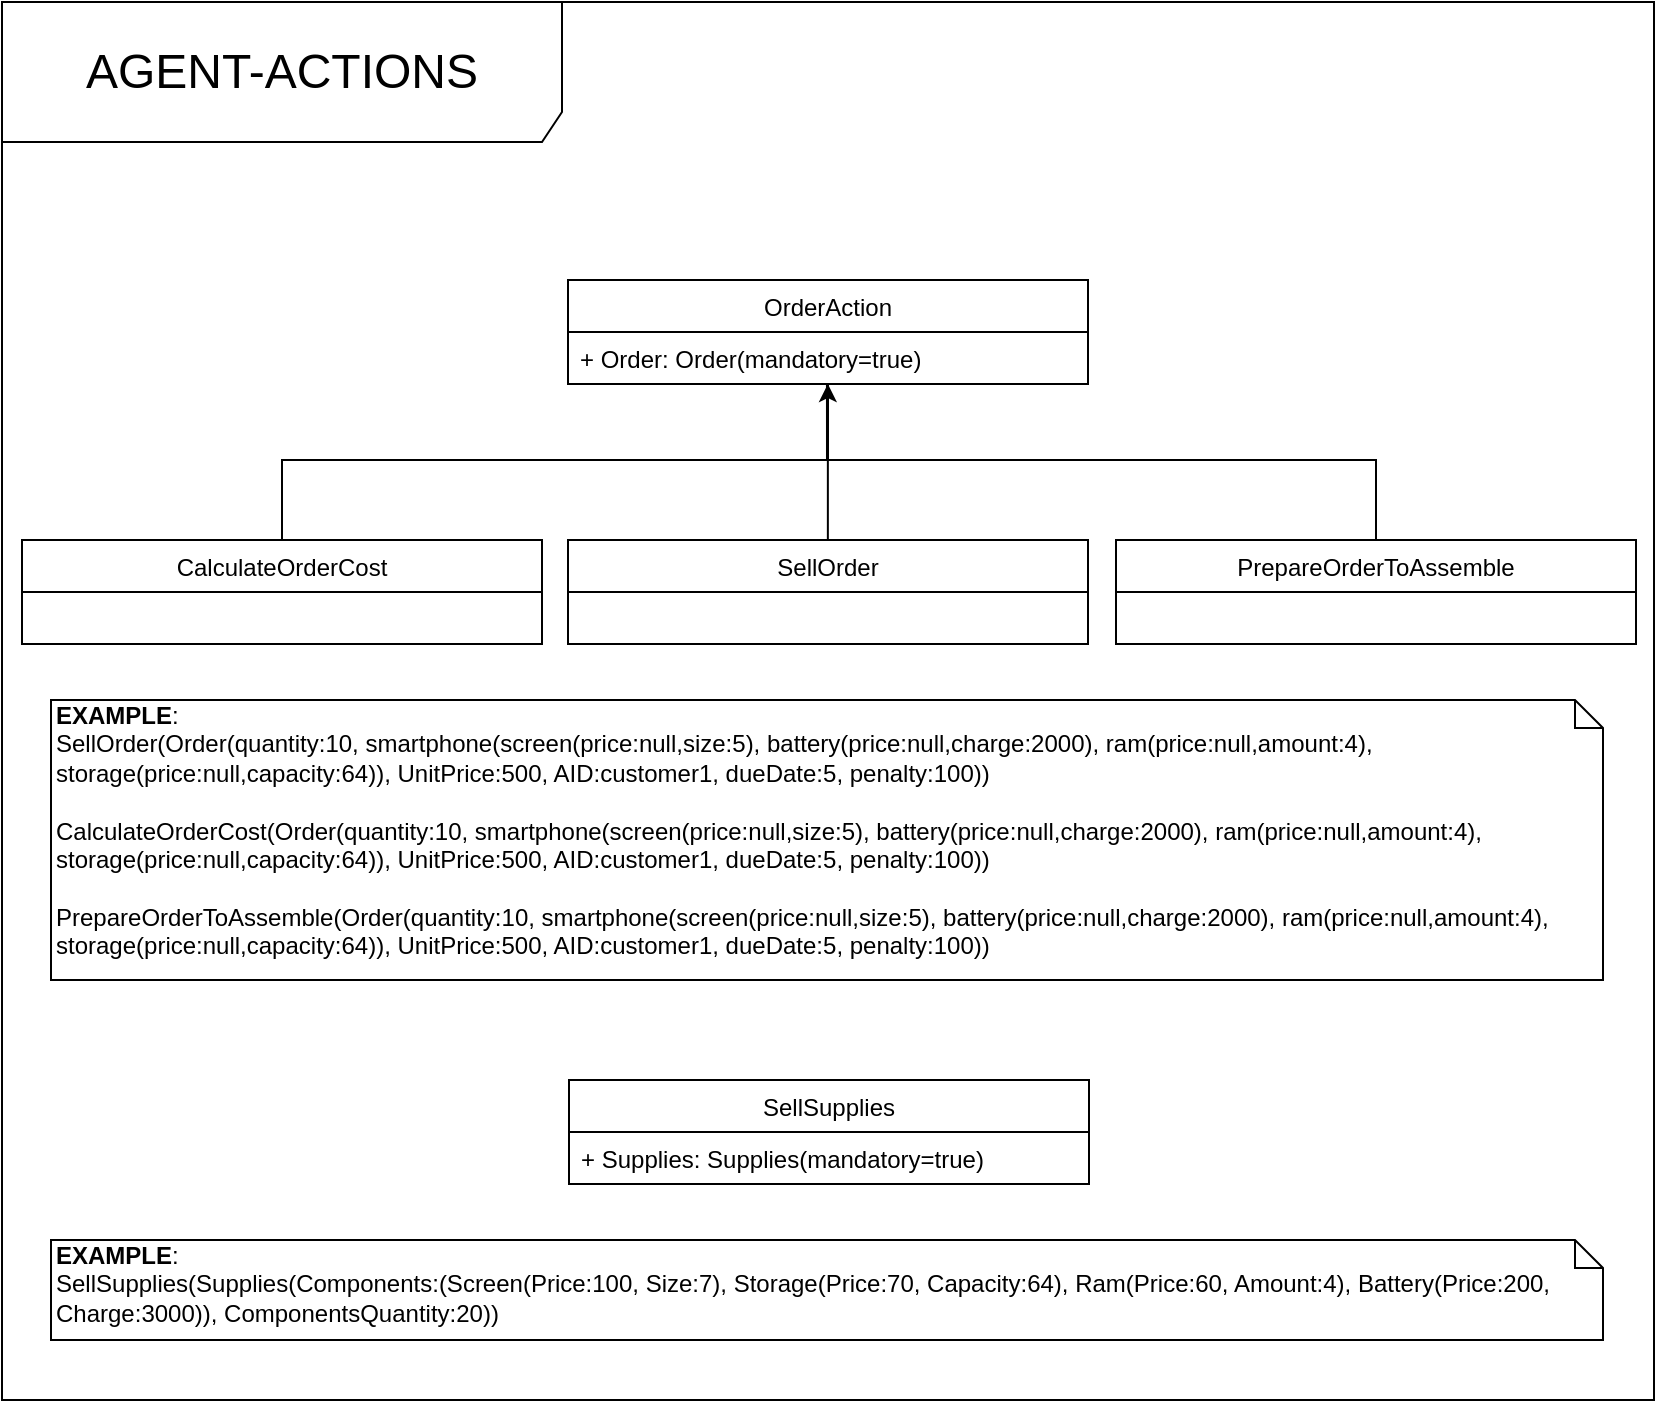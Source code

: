 <mxfile version="12.3.2" type="device" pages="1"><diagram id="GRZCtMfIo4lxWPi5bux8" name="Page-1"><mxGraphModel dx="1422" dy="713" grid="1" gridSize="10" guides="1" tooltips="1" connect="1" arrows="1" fold="1" page="1" pageScale="1" pageWidth="827" pageHeight="1169" math="0" shadow="0"><root><mxCell id="0"/><mxCell id="1" parent="0"/><mxCell id="woWAAri-iqgiiCB9W933-37" value="&lt;span style=&quot;font-size: 24px&quot;&gt;AGENT-ACTIONS&lt;/span&gt;" style="shape=umlFrame;whiteSpace=wrap;html=1;width=280;height=70;" parent="1" vertex="1"><mxGeometry y="1" width="826" height="699" as="geometry"/></mxCell><mxCell id="AjLiDBpcwMNQmJAVpEyl-7" style="edgeStyle=orthogonalEdgeStyle;rounded=0;orthogonalLoop=1;jettySize=auto;html=1;exitX=0.5;exitY=0;exitDx=0;exitDy=0;entryX=0.5;entryY=1;entryDx=0;entryDy=0;entryPerimeter=0;endArrow=classic;endFill=1;" parent="1" edge="1"><mxGeometry relative="1" as="geometry"><mxPoint x="412.932" y="270.058" as="sourcePoint"/><mxPoint x="412.932" y="192" as="targetPoint"/></mxGeometry></mxCell><mxCell id="woWAAri-iqgiiCB9W933-161" value="SellOrder" style="swimlane;fontStyle=0;childLayout=stackLayout;horizontal=1;startSize=26;fillColor=none;horizontalStack=0;resizeParent=1;resizeParentMax=0;resizeLast=0;collapsible=1;marginBottom=0;" parent="1" vertex="1"><mxGeometry x="283" y="270" width="260" height="52" as="geometry"/></mxCell><mxCell id="woWAAri-iqgiiCB9W933-189" value="&lt;b&gt;EXAMPLE&lt;/b&gt;:&lt;br&gt;SellOrder(Order(quantity:10, smartphone(screen(price:null,size:5), battery(price:null,charge:2000), ram(price:null,amount:4), storage(price:null,capacity:64)), UnitPrice:500, AID:customer1, dueDate:5, penalty:100))&lt;br&gt;&lt;br&gt;&lt;span style=&quot;text-align: center ; white-space: nowrap&quot;&gt;CalculateOrderCost&lt;/span&gt;(Order(quantity:10, smartphone(screen(price:null,size:5), battery(price:null,charge:2000), ram(price:null,amount:4), storage(price:null,capacity:64)), UnitPrice:500, AID:customer1, dueDate:5, penalty:100))&lt;br&gt;&lt;span style=&quot;text-align: center ; white-space: nowrap&quot;&gt;&lt;br&gt;PrepareOrderToAssemble&lt;/span&gt;(Order(quantity:10, smartphone(screen(price:null,size:5), battery(price:null,charge:2000), ram(price:null,amount:4), storage(price:null,capacity:64)), UnitPrice:500, AID:customer1, dueDate:5, penalty:100))" style="shape=note;whiteSpace=wrap;html=1;size=14;verticalAlign=top;align=left;spacingTop=-6;" parent="1" vertex="1"><mxGeometry x="24.5" y="350" width="776" height="140" as="geometry"/></mxCell><mxCell id="AjLiDBpcwMNQmJAVpEyl-9" style="edgeStyle=orthogonalEdgeStyle;rounded=0;orthogonalLoop=1;jettySize=auto;html=1;exitX=0.5;exitY=0;exitDx=0;exitDy=0;entryX=0.498;entryY=1.019;entryDx=0;entryDy=0;entryPerimeter=0;endArrow=none;endFill=0;" parent="1" source="woWAAri-iqgiiCB9W933-192" target="AjLiDBpcwMNQmJAVpEyl-2" edge="1"><mxGeometry relative="1" as="geometry"><Array as="points"><mxPoint x="140" y="230"/><mxPoint x="413" y="230"/></Array></mxGeometry></mxCell><mxCell id="woWAAri-iqgiiCB9W933-192" value="CalculateOrderCost" style="swimlane;fontStyle=0;childLayout=stackLayout;horizontal=1;startSize=26;fillColor=none;horizontalStack=0;resizeParent=1;resizeParentMax=0;resizeLast=0;collapsible=1;marginBottom=0;" parent="1" vertex="1"><mxGeometry x="10" y="270" width="260" height="52" as="geometry"/></mxCell><mxCell id="woWAAri-iqgiiCB9W933-195" value="SellSupplies" style="swimlane;fontStyle=0;childLayout=stackLayout;horizontal=1;startSize=26;fillColor=none;horizontalStack=0;resizeParent=1;resizeParentMax=0;resizeLast=0;collapsible=1;marginBottom=0;" parent="1" vertex="1"><mxGeometry x="283.5" y="540" width="260" height="52" as="geometry"/></mxCell><mxCell id="woWAAri-iqgiiCB9W933-196" value="+ Supplies: Supplies(mandatory=true)" style="text;strokeColor=none;fillColor=none;align=left;verticalAlign=top;spacingLeft=4;spacingRight=4;overflow=hidden;rotatable=0;points=[[0,0.5],[1,0.5]];portConstraint=eastwest;" parent="woWAAri-iqgiiCB9W933-195" vertex="1"><mxGeometry y="26" width="260" height="26" as="geometry"/></mxCell><mxCell id="AjLiDBpcwMNQmJAVpEyl-8" style="edgeStyle=orthogonalEdgeStyle;rounded=0;orthogonalLoop=1;jettySize=auto;html=1;exitX=0.5;exitY=0;exitDx=0;exitDy=0;endArrow=none;endFill=0;entryX=0.5;entryY=1;entryDx=0;entryDy=0;" parent="1" source="woWAAri-iqgiiCB9W933-198" target="AjLiDBpcwMNQmJAVpEyl-1" edge="1"><mxGeometry relative="1" as="geometry"><Array as="points"><mxPoint x="687" y="230"/><mxPoint x="413" y="230"/></Array></mxGeometry></mxCell><mxCell id="woWAAri-iqgiiCB9W933-198" value="PrepareOrderToAssemble" style="swimlane;fontStyle=0;childLayout=stackLayout;horizontal=1;startSize=26;fillColor=none;horizontalStack=0;resizeParent=1;resizeParentMax=0;resizeLast=0;collapsible=1;marginBottom=0;" parent="1" vertex="1"><mxGeometry x="557" y="270" width="260" height="52" as="geometry"/></mxCell><mxCell id="woWAAri-iqgiiCB9W933-203" value="&lt;b&gt;EXAMPLE&lt;/b&gt;:&lt;br&gt;SellSupplies(Supplies(Components:(Screen(Price:100, Size:7), Storage(Price:70, Capacity:64), Ram(Price:60, Amount:4), Battery(Price:200, Charge:3000)), ComponentsQuantity:20))" style="shape=note;whiteSpace=wrap;html=1;size=14;verticalAlign=top;align=left;spacingTop=-6;" parent="1" vertex="1"><mxGeometry x="24.5" y="620" width="776" height="50" as="geometry"/></mxCell><mxCell id="AjLiDBpcwMNQmJAVpEyl-1" value="OrderAction" style="swimlane;fontStyle=0;childLayout=stackLayout;horizontal=1;startSize=26;fillColor=none;horizontalStack=0;resizeParent=1;resizeParentMax=0;resizeLast=0;collapsible=1;marginBottom=0;" parent="1" vertex="1"><mxGeometry x="283" y="140" width="260" height="52" as="geometry"/></mxCell><mxCell id="AjLiDBpcwMNQmJAVpEyl-2" value="+ Order: Order(mandatory=true)" style="text;strokeColor=none;fillColor=none;align=left;verticalAlign=top;spacingLeft=4;spacingRight=4;overflow=hidden;rotatable=0;points=[[0,0.5],[1,0.5]];portConstraint=eastwest;" parent="AjLiDBpcwMNQmJAVpEyl-1" vertex="1"><mxGeometry y="26" width="260" height="26" as="geometry"/></mxCell></root></mxGraphModel></diagram></mxfile>